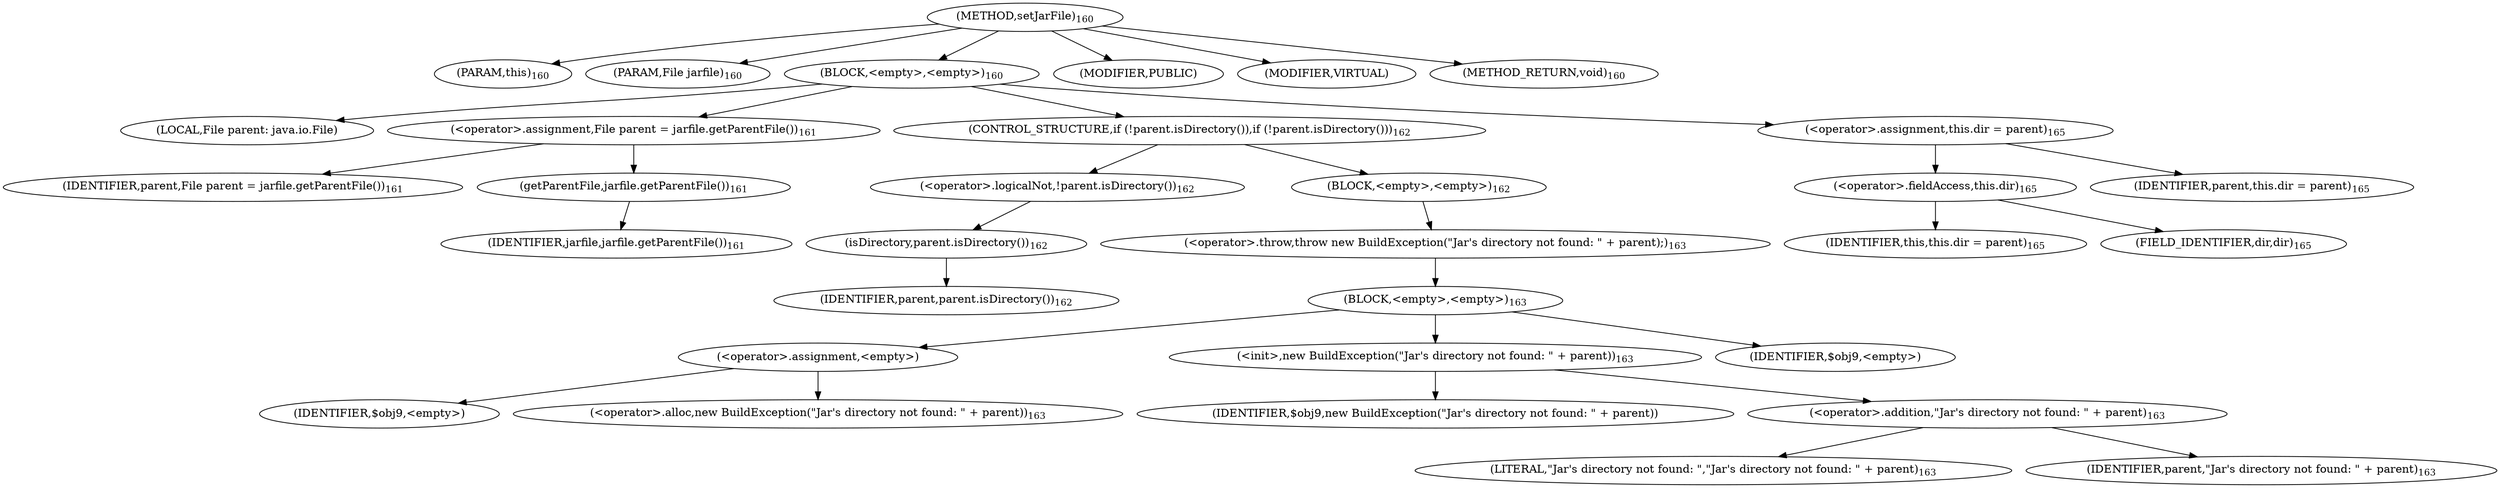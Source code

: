 digraph "setJarFile" {  
"382" [label = <(METHOD,setJarFile)<SUB>160</SUB>> ]
"15" [label = <(PARAM,this)<SUB>160</SUB>> ]
"383" [label = <(PARAM,File jarfile)<SUB>160</SUB>> ]
"384" [label = <(BLOCK,&lt;empty&gt;,&lt;empty&gt;)<SUB>160</SUB>> ]
"385" [label = <(LOCAL,File parent: java.io.File)> ]
"386" [label = <(&lt;operator&gt;.assignment,File parent = jarfile.getParentFile())<SUB>161</SUB>> ]
"387" [label = <(IDENTIFIER,parent,File parent = jarfile.getParentFile())<SUB>161</SUB>> ]
"388" [label = <(getParentFile,jarfile.getParentFile())<SUB>161</SUB>> ]
"389" [label = <(IDENTIFIER,jarfile,jarfile.getParentFile())<SUB>161</SUB>> ]
"390" [label = <(CONTROL_STRUCTURE,if (!parent.isDirectory()),if (!parent.isDirectory()))<SUB>162</SUB>> ]
"391" [label = <(&lt;operator&gt;.logicalNot,!parent.isDirectory())<SUB>162</SUB>> ]
"392" [label = <(isDirectory,parent.isDirectory())<SUB>162</SUB>> ]
"393" [label = <(IDENTIFIER,parent,parent.isDirectory())<SUB>162</SUB>> ]
"394" [label = <(BLOCK,&lt;empty&gt;,&lt;empty&gt;)<SUB>162</SUB>> ]
"395" [label = <(&lt;operator&gt;.throw,throw new BuildException(&quot;Jar's directory not found: &quot; + parent);)<SUB>163</SUB>> ]
"396" [label = <(BLOCK,&lt;empty&gt;,&lt;empty&gt;)<SUB>163</SUB>> ]
"397" [label = <(&lt;operator&gt;.assignment,&lt;empty&gt;)> ]
"398" [label = <(IDENTIFIER,$obj9,&lt;empty&gt;)> ]
"399" [label = <(&lt;operator&gt;.alloc,new BuildException(&quot;Jar's directory not found: &quot; + parent))<SUB>163</SUB>> ]
"400" [label = <(&lt;init&gt;,new BuildException(&quot;Jar's directory not found: &quot; + parent))<SUB>163</SUB>> ]
"401" [label = <(IDENTIFIER,$obj9,new BuildException(&quot;Jar's directory not found: &quot; + parent))> ]
"402" [label = <(&lt;operator&gt;.addition,&quot;Jar's directory not found: &quot; + parent)<SUB>163</SUB>> ]
"403" [label = <(LITERAL,&quot;Jar's directory not found: &quot;,&quot;Jar's directory not found: &quot; + parent)<SUB>163</SUB>> ]
"404" [label = <(IDENTIFIER,parent,&quot;Jar's directory not found: &quot; + parent)<SUB>163</SUB>> ]
"405" [label = <(IDENTIFIER,$obj9,&lt;empty&gt;)> ]
"406" [label = <(&lt;operator&gt;.assignment,this.dir = parent)<SUB>165</SUB>> ]
"407" [label = <(&lt;operator&gt;.fieldAccess,this.dir)<SUB>165</SUB>> ]
"14" [label = <(IDENTIFIER,this,this.dir = parent)<SUB>165</SUB>> ]
"408" [label = <(FIELD_IDENTIFIER,dir,dir)<SUB>165</SUB>> ]
"409" [label = <(IDENTIFIER,parent,this.dir = parent)<SUB>165</SUB>> ]
"410" [label = <(MODIFIER,PUBLIC)> ]
"411" [label = <(MODIFIER,VIRTUAL)> ]
"412" [label = <(METHOD_RETURN,void)<SUB>160</SUB>> ]
  "382" -> "15" 
  "382" -> "383" 
  "382" -> "384" 
  "382" -> "410" 
  "382" -> "411" 
  "382" -> "412" 
  "384" -> "385" 
  "384" -> "386" 
  "384" -> "390" 
  "384" -> "406" 
  "386" -> "387" 
  "386" -> "388" 
  "388" -> "389" 
  "390" -> "391" 
  "390" -> "394" 
  "391" -> "392" 
  "392" -> "393" 
  "394" -> "395" 
  "395" -> "396" 
  "396" -> "397" 
  "396" -> "400" 
  "396" -> "405" 
  "397" -> "398" 
  "397" -> "399" 
  "400" -> "401" 
  "400" -> "402" 
  "402" -> "403" 
  "402" -> "404" 
  "406" -> "407" 
  "406" -> "409" 
  "407" -> "14" 
  "407" -> "408" 
}

